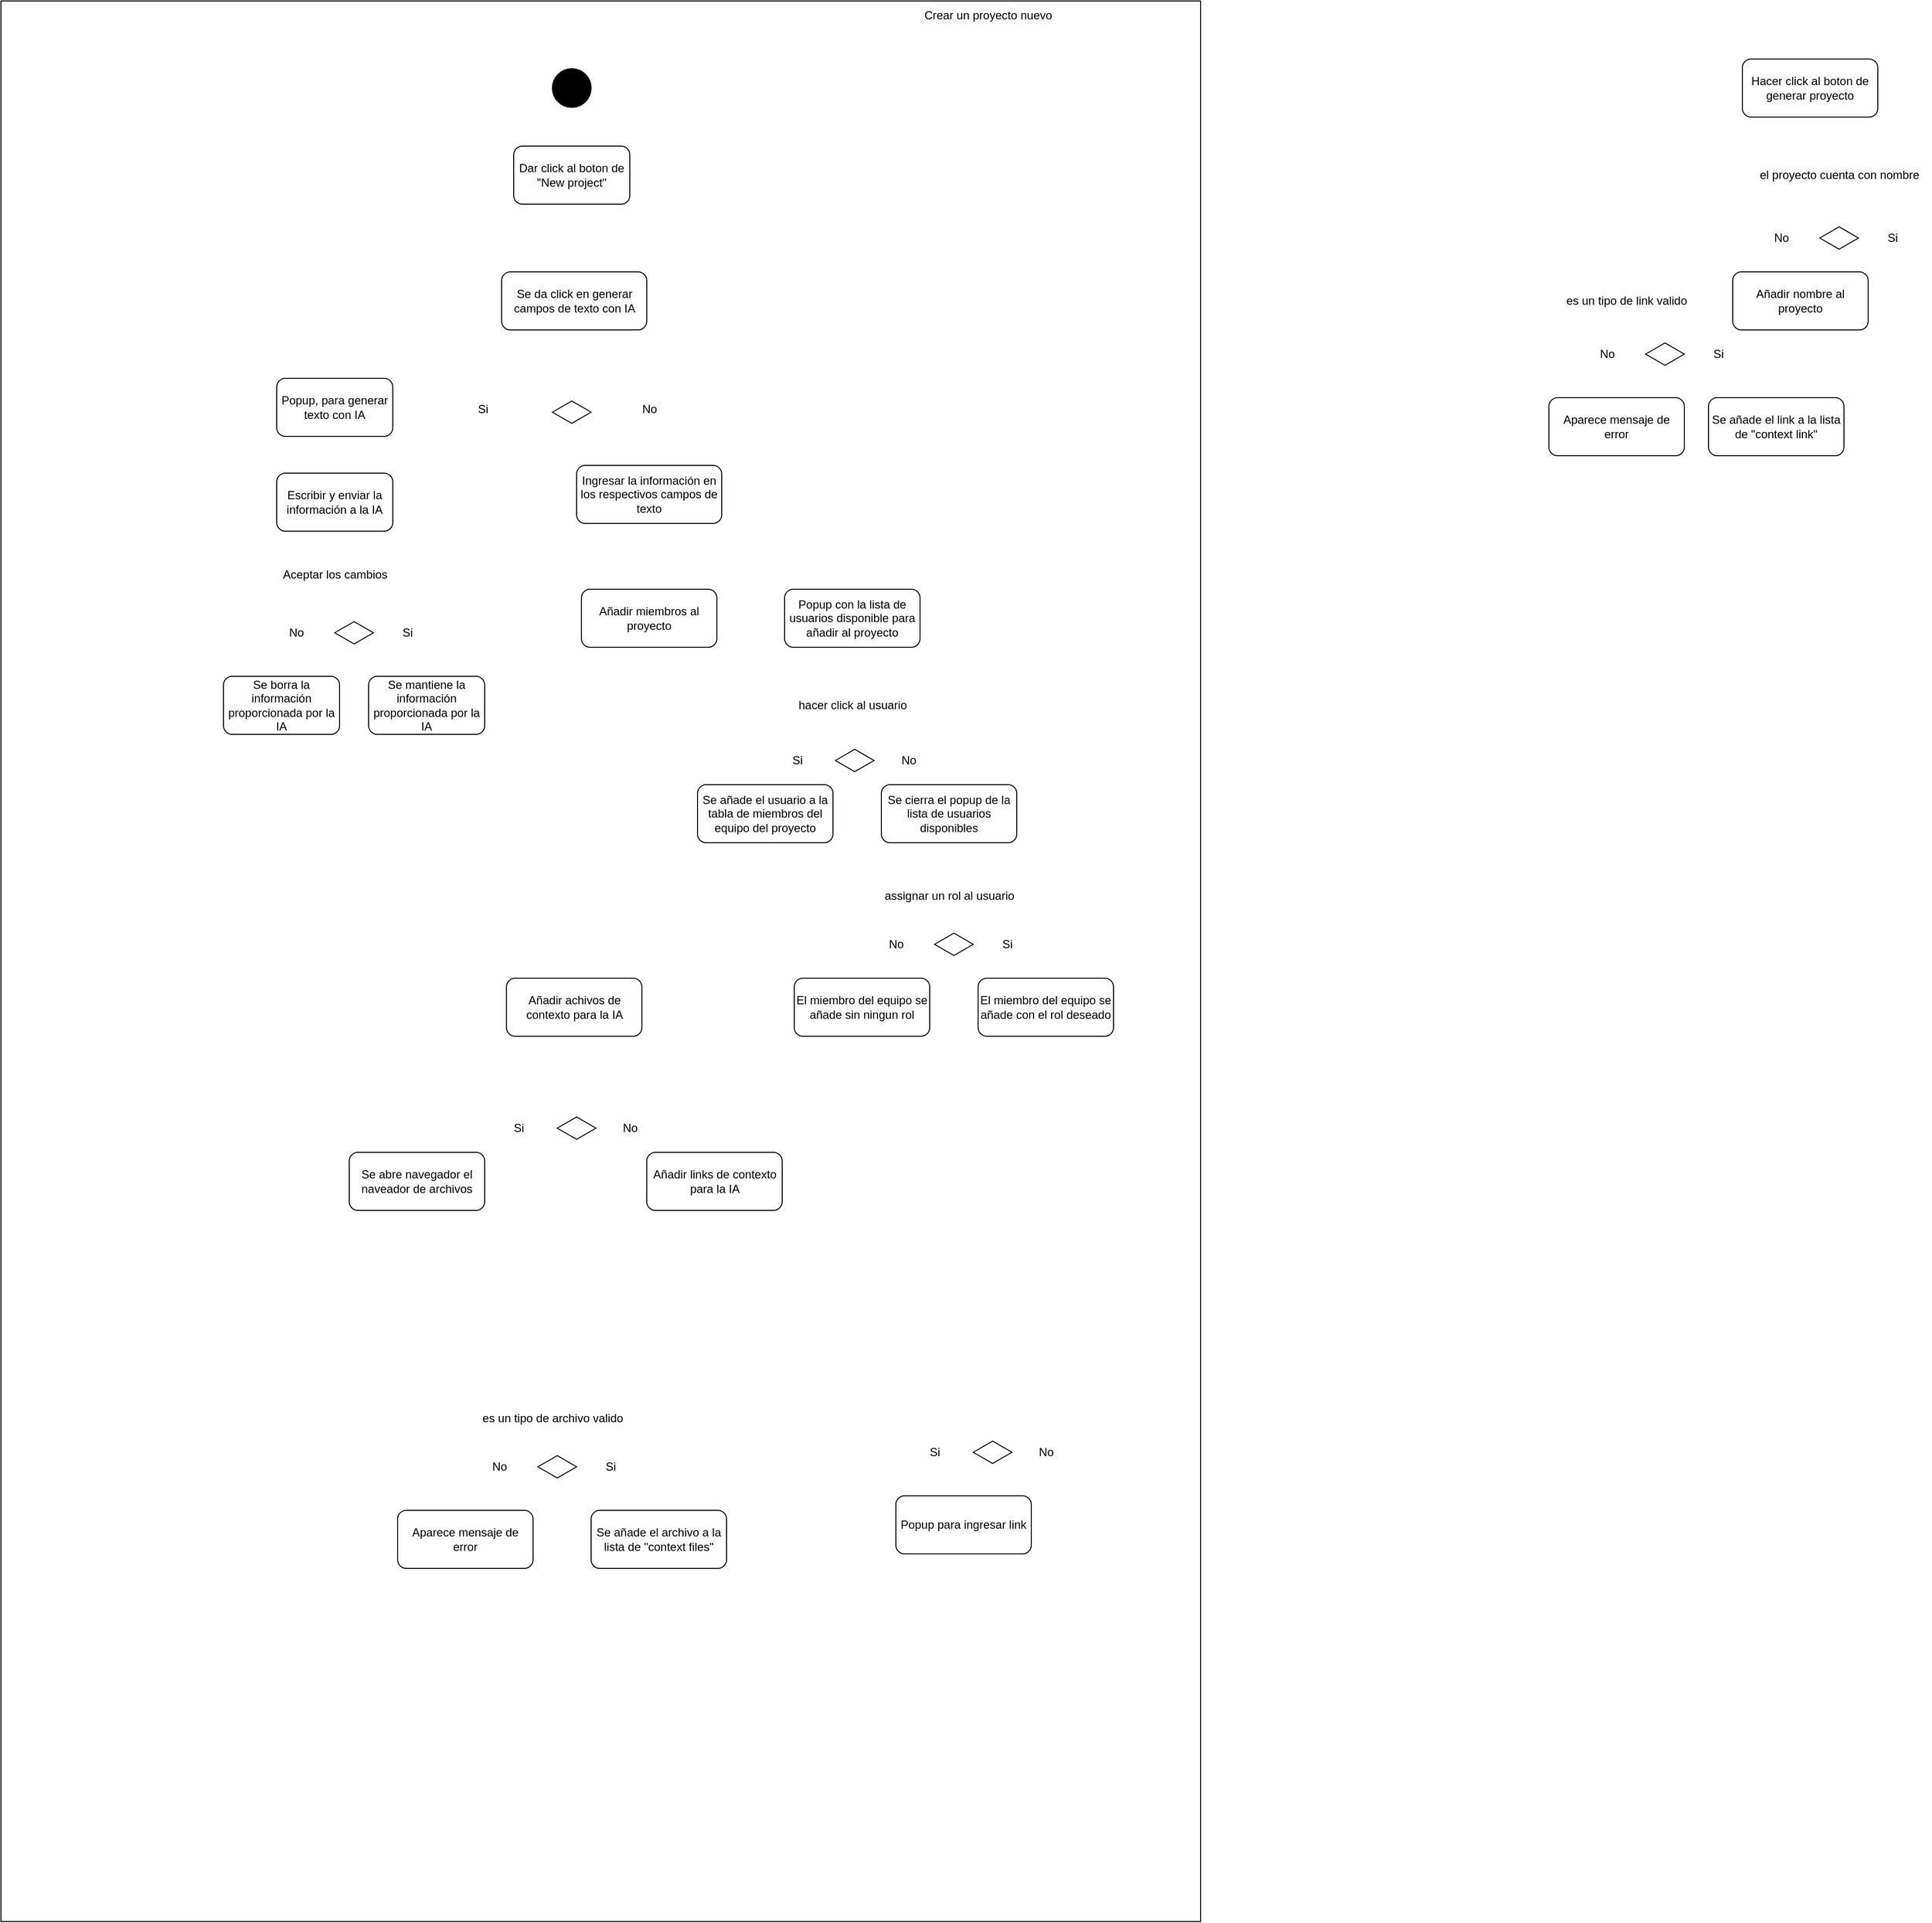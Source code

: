 <mxfile version="26.2.14">
  <diagram name="Page-1" id="zTXv_oaJFtxkT4fxybLn">
    <mxGraphModel dx="2587" dy="1013" grid="1" gridSize="10" guides="1" tooltips="1" connect="1" arrows="1" fold="1" page="1" pageScale="1" pageWidth="850" pageHeight="1100" math="0" shadow="0">
      <root>
        <mxCell id="0" />
        <mxCell id="1" parent="0" />
        <mxCell id="cWW2CqV2LF-lZj4RDST2-1" value="" style="rounded=0;whiteSpace=wrap;html=1;" vertex="1" parent="1">
          <mxGeometry x="-610" y="110" width="1240" height="1985" as="geometry" />
        </mxCell>
        <mxCell id="cWW2CqV2LF-lZj4RDST2-2" value="" style="ellipse;whiteSpace=wrap;html=1;aspect=fixed;fillColor=#000000;" vertex="1" parent="1">
          <mxGeometry x="-40" y="180" width="40" height="40" as="geometry" />
        </mxCell>
        <mxCell id="cWW2CqV2LF-lZj4RDST2-3" value="Dar click al boton de &quot;New project&quot;" style="rounded=1;whiteSpace=wrap;html=1;" vertex="1" parent="1">
          <mxGeometry x="-80" y="260" width="120" height="60" as="geometry" />
        </mxCell>
        <mxCell id="cWW2CqV2LF-lZj4RDST2-4" value="Crear un proyecto nuevo" style="text;html=1;align=center;verticalAlign=middle;resizable=0;points=[];autosize=1;strokeColor=none;fillColor=none;" vertex="1" parent="1">
          <mxGeometry x="330" y="110" width="160" height="30" as="geometry" />
        </mxCell>
        <mxCell id="cWW2CqV2LF-lZj4RDST2-6" value="Ingresar la información en los respectivos campos de texto" style="rounded=1;whiteSpace=wrap;html=1;" vertex="1" parent="1">
          <mxGeometry x="-15" y="590" width="150" height="60" as="geometry" />
        </mxCell>
        <mxCell id="cWW2CqV2LF-lZj4RDST2-12" value="Popup, para generar texto con IA" style="rounded=1;whiteSpace=wrap;html=1;" vertex="1" parent="1">
          <mxGeometry x="-325" y="500" width="120" height="60" as="geometry" />
        </mxCell>
        <mxCell id="cWW2CqV2LF-lZj4RDST2-13" value="Escribir y enviar la información a la IA" style="rounded=1;whiteSpace=wrap;html=1;" vertex="1" parent="1">
          <mxGeometry x="-325" y="598" width="120" height="60" as="geometry" />
        </mxCell>
        <mxCell id="cWW2CqV2LF-lZj4RDST2-15" value="Aceptar los cambios" style="text;html=1;align=center;verticalAlign=middle;resizable=0;points=[];autosize=1;strokeColor=none;fillColor=none;" vertex="1" parent="1">
          <mxGeometry x="-330" y="688" width="130" height="30" as="geometry" />
        </mxCell>
        <mxCell id="cWW2CqV2LF-lZj4RDST2-20" value="Se mantiene la información proporcionada por la IA" style="rounded=1;whiteSpace=wrap;html=1;" vertex="1" parent="1">
          <mxGeometry x="-230" y="808" width="120" height="60" as="geometry" />
        </mxCell>
        <mxCell id="cWW2CqV2LF-lZj4RDST2-21" value="Se borra la información proporcionada por la IA" style="rounded=1;whiteSpace=wrap;html=1;" vertex="1" parent="1">
          <mxGeometry x="-380" y="808" width="120" height="60" as="geometry" />
        </mxCell>
        <mxCell id="cWW2CqV2LF-lZj4RDST2-25" value="" style="group" vertex="1" connectable="0" parent="1">
          <mxGeometry x="-325" y="748" width="150" height="30" as="geometry" />
        </mxCell>
        <mxCell id="cWW2CqV2LF-lZj4RDST2-7" value="" style="html=1;whiteSpace=wrap;aspect=fixed;shape=isoRectangle;" vertex="1" parent="cWW2CqV2LF-lZj4RDST2-25">
          <mxGeometry x="60" y="3" width="40" height="24" as="geometry" />
        </mxCell>
        <mxCell id="cWW2CqV2LF-lZj4RDST2-23" value="No" style="text;html=1;align=center;verticalAlign=middle;resizable=0;points=[];autosize=1;strokeColor=none;fillColor=none;" vertex="1" parent="cWW2CqV2LF-lZj4RDST2-25">
          <mxGeometry width="40" height="30" as="geometry" />
        </mxCell>
        <mxCell id="cWW2CqV2LF-lZj4RDST2-24" value="Si" style="text;html=1;align=center;verticalAlign=middle;resizable=0;points=[];autosize=1;strokeColor=none;fillColor=none;" vertex="1" parent="cWW2CqV2LF-lZj4RDST2-25">
          <mxGeometry x="120" width="30" height="30" as="geometry" />
        </mxCell>
        <mxCell id="cWW2CqV2LF-lZj4RDST2-30" value="Añadir miembros al proyecto" style="rounded=1;whiteSpace=wrap;html=1;" vertex="1" parent="1">
          <mxGeometry x="-10" y="718" width="140" height="60" as="geometry" />
        </mxCell>
        <mxCell id="cWW2CqV2LF-lZj4RDST2-31" value="Añadir achivos de contexto para la IA" style="rounded=1;whiteSpace=wrap;html=1;" vertex="1" parent="1">
          <mxGeometry x="-87.5" y="1120" width="140" height="60" as="geometry" />
        </mxCell>
        <mxCell id="cWW2CqV2LF-lZj4RDST2-32" value="Añadir links de contexto para la IA" style="rounded=1;whiteSpace=wrap;html=1;" vertex="1" parent="1">
          <mxGeometry x="57.5" y="1300" width="140" height="60" as="geometry" />
        </mxCell>
        <mxCell id="cWW2CqV2LF-lZj4RDST2-33" value="Popup con la lista de usuarios disponible para añadir al proyecto" style="rounded=1;whiteSpace=wrap;html=1;" vertex="1" parent="1">
          <mxGeometry x="200" y="718" width="140" height="60" as="geometry" />
        </mxCell>
        <mxCell id="cWW2CqV2LF-lZj4RDST2-39" value="hacer click al usuario" style="text;html=1;align=center;verticalAlign=middle;resizable=0;points=[];autosize=1;strokeColor=none;fillColor=none;" vertex="1" parent="1">
          <mxGeometry x="200" y="823" width="140" height="30" as="geometry" />
        </mxCell>
        <mxCell id="cWW2CqV2LF-lZj4RDST2-40" value="Se cierra el popup de la lista de usuarios disponibles" style="rounded=1;whiteSpace=wrap;html=1;" vertex="1" parent="1">
          <mxGeometry x="300" y="920" width="140" height="60" as="geometry" />
        </mxCell>
        <mxCell id="cWW2CqV2LF-lZj4RDST2-41" value="Se añade el usuario a la tabla de miembros del equipo del proyecto" style="rounded=1;whiteSpace=wrap;html=1;" vertex="1" parent="1">
          <mxGeometry x="110" y="920" width="140" height="60" as="geometry" />
        </mxCell>
        <mxCell id="cWW2CqV2LF-lZj4RDST2-42" value="assignar un rol al usuario" style="text;html=1;align=center;verticalAlign=middle;resizable=0;points=[];autosize=1;strokeColor=none;fillColor=none;" vertex="1" parent="1">
          <mxGeometry x="290" y="1020" width="160" height="30" as="geometry" />
        </mxCell>
        <mxCell id="cWW2CqV2LF-lZj4RDST2-43" value="" style="group" vertex="1" connectable="0" parent="1">
          <mxGeometry x="295" y="1070" width="150" height="30" as="geometry" />
        </mxCell>
        <mxCell id="cWW2CqV2LF-lZj4RDST2-44" value="" style="html=1;whiteSpace=wrap;aspect=fixed;shape=isoRectangle;" vertex="1" parent="cWW2CqV2LF-lZj4RDST2-43">
          <mxGeometry x="60" y="3" width="40" height="24" as="geometry" />
        </mxCell>
        <mxCell id="cWW2CqV2LF-lZj4RDST2-45" value="No" style="text;html=1;align=center;verticalAlign=middle;resizable=0;points=[];autosize=1;strokeColor=none;fillColor=none;" vertex="1" parent="cWW2CqV2LF-lZj4RDST2-43">
          <mxGeometry width="40" height="30" as="geometry" />
        </mxCell>
        <mxCell id="cWW2CqV2LF-lZj4RDST2-46" value="Si" style="text;html=1;align=center;verticalAlign=middle;resizable=0;points=[];autosize=1;strokeColor=none;fillColor=none;" vertex="1" parent="cWW2CqV2LF-lZj4RDST2-43">
          <mxGeometry x="120" width="30" height="30" as="geometry" />
        </mxCell>
        <mxCell id="cWW2CqV2LF-lZj4RDST2-47" value="El miembro del equipo se añade sin ningun rol" style="rounded=1;whiteSpace=wrap;html=1;" vertex="1" parent="1">
          <mxGeometry x="210" y="1120" width="140" height="60" as="geometry" />
        </mxCell>
        <mxCell id="cWW2CqV2LF-lZj4RDST2-48" value="El miembro del equipo se añade con el rol deseado" style="rounded=1;whiteSpace=wrap;html=1;" vertex="1" parent="1">
          <mxGeometry x="400" y="1120" width="140" height="60" as="geometry" />
        </mxCell>
        <mxCell id="cWW2CqV2LF-lZj4RDST2-49" value="Se abre navegador el naveador de archivos" style="rounded=1;whiteSpace=wrap;html=1;" vertex="1" parent="1">
          <mxGeometry x="-250" y="1300" width="140" height="60" as="geometry" />
        </mxCell>
        <mxCell id="cWW2CqV2LF-lZj4RDST2-50" value="" style="group" vertex="1" connectable="0" parent="1">
          <mxGeometry x="192.5" y="880" width="155" height="30" as="geometry" />
        </mxCell>
        <mxCell id="cWW2CqV2LF-lZj4RDST2-51" value="" style="html=1;whiteSpace=wrap;aspect=fixed;shape=isoRectangle;" vertex="1" parent="cWW2CqV2LF-lZj4RDST2-50">
          <mxGeometry x="60" y="3" width="40" height="24" as="geometry" />
        </mxCell>
        <mxCell id="cWW2CqV2LF-lZj4RDST2-52" value="Si" style="text;html=1;align=center;verticalAlign=middle;resizable=0;points=[];autosize=1;strokeColor=none;fillColor=none;" vertex="1" parent="cWW2CqV2LF-lZj4RDST2-50">
          <mxGeometry x="5" width="30" height="30" as="geometry" />
        </mxCell>
        <mxCell id="cWW2CqV2LF-lZj4RDST2-53" value="No" style="text;html=1;align=center;verticalAlign=middle;resizable=0;points=[];autosize=1;strokeColor=none;fillColor=none;" vertex="1" parent="cWW2CqV2LF-lZj4RDST2-50">
          <mxGeometry x="115" width="40" height="30" as="geometry" />
        </mxCell>
        <mxCell id="cWW2CqV2LF-lZj4RDST2-54" value="es un tipo de archivo valido" style="text;html=1;align=center;verticalAlign=middle;resizable=0;points=[];autosize=1;strokeColor=none;fillColor=none;" vertex="1" parent="1">
          <mxGeometry x="-125" y="1560" width="170" height="30" as="geometry" />
        </mxCell>
        <mxCell id="cWW2CqV2LF-lZj4RDST2-55" value="" style="group" vertex="1" connectable="0" parent="1">
          <mxGeometry x="-115" y="1610" width="150" height="30" as="geometry" />
        </mxCell>
        <mxCell id="cWW2CqV2LF-lZj4RDST2-56" value="" style="html=1;whiteSpace=wrap;aspect=fixed;shape=isoRectangle;" vertex="1" parent="cWW2CqV2LF-lZj4RDST2-55">
          <mxGeometry x="60" y="3" width="40" height="24" as="geometry" />
        </mxCell>
        <mxCell id="cWW2CqV2LF-lZj4RDST2-57" value="No" style="text;html=1;align=center;verticalAlign=middle;resizable=0;points=[];autosize=1;strokeColor=none;fillColor=none;" vertex="1" parent="cWW2CqV2LF-lZj4RDST2-55">
          <mxGeometry width="40" height="30" as="geometry" />
        </mxCell>
        <mxCell id="cWW2CqV2LF-lZj4RDST2-58" value="Si" style="text;html=1;align=center;verticalAlign=middle;resizable=0;points=[];autosize=1;strokeColor=none;fillColor=none;" vertex="1" parent="cWW2CqV2LF-lZj4RDST2-55">
          <mxGeometry x="120" width="30" height="30" as="geometry" />
        </mxCell>
        <mxCell id="cWW2CqV2LF-lZj4RDST2-59" value="Aparece mensaje de error" style="rounded=1;whiteSpace=wrap;html=1;" vertex="1" parent="1">
          <mxGeometry x="-200" y="1670" width="140" height="60" as="geometry" />
        </mxCell>
        <mxCell id="cWW2CqV2LF-lZj4RDST2-60" value="Se añade el archivo a la lista de &quot;context files&quot;" style="rounded=1;whiteSpace=wrap;html=1;" vertex="1" parent="1">
          <mxGeometry y="1670" width="140" height="60" as="geometry" />
        </mxCell>
        <mxCell id="cWW2CqV2LF-lZj4RDST2-61" value="Popup para ingresar link" style="rounded=1;whiteSpace=wrap;html=1;" vertex="1" parent="1">
          <mxGeometry x="315" y="1655" width="140" height="60" as="geometry" />
        </mxCell>
        <mxCell id="cWW2CqV2LF-lZj4RDST2-62" value="" style="group" vertex="1" connectable="0" parent="1">
          <mxGeometry x="335" y="1595" width="155" height="30" as="geometry" />
        </mxCell>
        <mxCell id="cWW2CqV2LF-lZj4RDST2-63" value="" style="html=1;whiteSpace=wrap;aspect=fixed;shape=isoRectangle;" vertex="1" parent="cWW2CqV2LF-lZj4RDST2-62">
          <mxGeometry x="60" y="3" width="40" height="24" as="geometry" />
        </mxCell>
        <mxCell id="cWW2CqV2LF-lZj4RDST2-64" value="Si" style="text;html=1;align=center;verticalAlign=middle;resizable=0;points=[];autosize=1;strokeColor=none;fillColor=none;" vertex="1" parent="cWW2CqV2LF-lZj4RDST2-62">
          <mxGeometry x="5" width="30" height="30" as="geometry" />
        </mxCell>
        <mxCell id="cWW2CqV2LF-lZj4RDST2-65" value="No" style="text;html=1;align=center;verticalAlign=middle;resizable=0;points=[];autosize=1;strokeColor=none;fillColor=none;" vertex="1" parent="cWW2CqV2LF-lZj4RDST2-62">
          <mxGeometry x="115" width="40" height="30" as="geometry" />
        </mxCell>
        <mxCell id="cWW2CqV2LF-lZj4RDST2-66" value="es un tipo de link valido" style="text;html=1;align=center;verticalAlign=middle;resizable=0;points=[];autosize=1;strokeColor=none;fillColor=none;" vertex="1" parent="1">
          <mxGeometry x="995" y="405" width="150" height="30" as="geometry" />
        </mxCell>
        <mxCell id="cWW2CqV2LF-lZj4RDST2-67" value="" style="group" vertex="1" connectable="0" parent="1">
          <mxGeometry x="1030" y="460" width="150" height="30" as="geometry" />
        </mxCell>
        <mxCell id="cWW2CqV2LF-lZj4RDST2-68" value="" style="html=1;whiteSpace=wrap;aspect=fixed;shape=isoRectangle;" vertex="1" parent="cWW2CqV2LF-lZj4RDST2-67">
          <mxGeometry x="60" y="3" width="40" height="24" as="geometry" />
        </mxCell>
        <mxCell id="cWW2CqV2LF-lZj4RDST2-69" value="No" style="text;html=1;align=center;verticalAlign=middle;resizable=0;points=[];autosize=1;strokeColor=none;fillColor=none;" vertex="1" parent="cWW2CqV2LF-lZj4RDST2-67">
          <mxGeometry width="40" height="30" as="geometry" />
        </mxCell>
        <mxCell id="cWW2CqV2LF-lZj4RDST2-70" value="Si" style="text;html=1;align=center;verticalAlign=middle;resizable=0;points=[];autosize=1;strokeColor=none;fillColor=none;" vertex="1" parent="cWW2CqV2LF-lZj4RDST2-67">
          <mxGeometry x="120" width="30" height="30" as="geometry" />
        </mxCell>
        <mxCell id="cWW2CqV2LF-lZj4RDST2-71" value="Aparece mensaje de error" style="rounded=1;whiteSpace=wrap;html=1;" vertex="1" parent="1">
          <mxGeometry x="990" y="520" width="140" height="60" as="geometry" />
        </mxCell>
        <mxCell id="cWW2CqV2LF-lZj4RDST2-72" value="Se añade el link a la lista de &quot;context link&quot;" style="rounded=1;whiteSpace=wrap;html=1;" vertex="1" parent="1">
          <mxGeometry x="1155" y="520" width="140" height="60" as="geometry" />
        </mxCell>
        <mxCell id="cWW2CqV2LF-lZj4RDST2-73" value="Hacer click al boton de generar proyecto" style="rounded=1;whiteSpace=wrap;html=1;" vertex="1" parent="1">
          <mxGeometry x="1190" y="170" width="140" height="60" as="geometry" />
        </mxCell>
        <mxCell id="cWW2CqV2LF-lZj4RDST2-74" value="el proyecto cuenta con nombre" style="text;html=1;align=center;verticalAlign=middle;resizable=0;points=[];autosize=1;strokeColor=none;fillColor=none;" vertex="1" parent="1">
          <mxGeometry x="1195" y="275" width="190" height="30" as="geometry" />
        </mxCell>
        <mxCell id="cWW2CqV2LF-lZj4RDST2-79" value="Añadir nombre al proyecto" style="rounded=1;whiteSpace=wrap;html=1;" vertex="1" parent="1">
          <mxGeometry x="1180" y="390" width="140" height="60" as="geometry" />
        </mxCell>
        <mxCell id="cWW2CqV2LF-lZj4RDST2-80" value="" style="group" vertex="1" connectable="0" parent="1">
          <mxGeometry x="1210" y="340" width="150" height="30" as="geometry" />
        </mxCell>
        <mxCell id="cWW2CqV2LF-lZj4RDST2-81" value="" style="html=1;whiteSpace=wrap;aspect=fixed;shape=isoRectangle;" vertex="1" parent="cWW2CqV2LF-lZj4RDST2-80">
          <mxGeometry x="60" y="3" width="40" height="24" as="geometry" />
        </mxCell>
        <mxCell id="cWW2CqV2LF-lZj4RDST2-82" value="No" style="text;html=1;align=center;verticalAlign=middle;resizable=0;points=[];autosize=1;strokeColor=none;fillColor=none;" vertex="1" parent="cWW2CqV2LF-lZj4RDST2-80">
          <mxGeometry width="40" height="30" as="geometry" />
        </mxCell>
        <mxCell id="cWW2CqV2LF-lZj4RDST2-83" value="Si" style="text;html=1;align=center;verticalAlign=middle;resizable=0;points=[];autosize=1;strokeColor=none;fillColor=none;" vertex="1" parent="cWW2CqV2LF-lZj4RDST2-80">
          <mxGeometry x="120" width="30" height="30" as="geometry" />
        </mxCell>
        <mxCell id="cWW2CqV2LF-lZj4RDST2-93" value="" style="group" vertex="1" connectable="0" parent="1">
          <mxGeometry x="-97.5" y="520" width="155" height="30" as="geometry" />
        </mxCell>
        <mxCell id="cWW2CqV2LF-lZj4RDST2-94" value="" style="html=1;whiteSpace=wrap;aspect=fixed;shape=isoRectangle;" vertex="1" parent="cWW2CqV2LF-lZj4RDST2-93">
          <mxGeometry x="57.5" y="3" width="40" height="24" as="geometry" />
        </mxCell>
        <mxCell id="cWW2CqV2LF-lZj4RDST2-95" value="Si" style="text;html=1;align=center;verticalAlign=middle;resizable=0;points=[];autosize=1;strokeColor=none;fillColor=none;" vertex="1" parent="1">
          <mxGeometry x="-127.5" y="517" width="30" height="30" as="geometry" />
        </mxCell>
        <mxCell id="cWW2CqV2LF-lZj4RDST2-96" value="No" style="text;html=1;align=center;verticalAlign=middle;resizable=0;points=[];autosize=1;strokeColor=none;fillColor=none;" vertex="1" parent="1">
          <mxGeometry x="40" y="517" width="40" height="30" as="geometry" />
        </mxCell>
        <mxCell id="cWW2CqV2LF-lZj4RDST2-97" value="Se da click en generar campos de texto con IA" style="rounded=1;whiteSpace=wrap;html=1;" vertex="1" parent="1">
          <mxGeometry x="-92.5" y="390" width="150" height="60" as="geometry" />
        </mxCell>
        <mxCell id="cWW2CqV2LF-lZj4RDST2-102" value="" style="group" vertex="1" connectable="0" parent="1">
          <mxGeometry x="-95" y="1260" width="155" height="30" as="geometry" />
        </mxCell>
        <mxCell id="cWW2CqV2LF-lZj4RDST2-103" value="" style="html=1;whiteSpace=wrap;aspect=fixed;shape=isoRectangle;" vertex="1" parent="cWW2CqV2LF-lZj4RDST2-102">
          <mxGeometry x="60" y="3" width="40" height="24" as="geometry" />
        </mxCell>
        <mxCell id="cWW2CqV2LF-lZj4RDST2-104" value="Si" style="text;html=1;align=center;verticalAlign=middle;resizable=0;points=[];autosize=1;strokeColor=none;fillColor=none;" vertex="1" parent="cWW2CqV2LF-lZj4RDST2-102">
          <mxGeometry x="5" width="30" height="30" as="geometry" />
        </mxCell>
        <mxCell id="cWW2CqV2LF-lZj4RDST2-105" value="No" style="text;html=1;align=center;verticalAlign=middle;resizable=0;points=[];autosize=1;strokeColor=none;fillColor=none;" vertex="1" parent="cWW2CqV2LF-lZj4RDST2-102">
          <mxGeometry x="115" width="40" height="30" as="geometry" />
        </mxCell>
      </root>
    </mxGraphModel>
  </diagram>
</mxfile>
